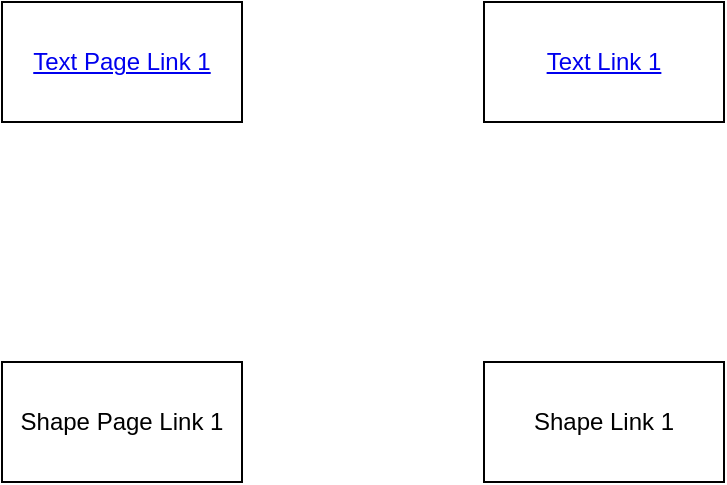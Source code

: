 <mxfile pages="2">
    <diagram id="Apcybv1_2TdogQw9BSl8" name="Page-1">
        <mxGraphModel dx="1283" dy="852" grid="1" gridSize="10" guides="1" tooltips="1" connect="1" arrows="1" fold="1" page="1" pageScale="1" pageWidth="827" pageHeight="1169" math="0" shadow="0">
            <root>
                <mxCell id="0"/>
                <mxCell id="1" parent="0"/>
                <mxCell id="gTFI7yDS5s8AdS1q5MVR-1" value="&lt;a href=&quot;data:page/id,ywT4ct3H2L5pf33UiNoI&quot;&gt;Text Page Link 1&lt;/a&gt;" style="rounded=0;whiteSpace=wrap;html=1;" parent="1" vertex="1">
                    <mxGeometry x="139" y="80" width="120" height="60" as="geometry"/>
                </mxCell>
                <UserObject label="&lt;span&gt;Shape Page Link 1&lt;/span&gt;" link="data:page/id,ywT4ct3H2L5pf33UiNoI" id="gTFI7yDS5s8AdS1q5MVR-2">
                    <mxCell style="rounded=0;whiteSpace=wrap;html=1;" parent="1" vertex="1">
                        <mxGeometry x="139" y="260" width="120" height="60" as="geometry"/>
                    </mxCell>
                </UserObject>
                <mxCell id="gTFI7yDS5s8AdS1q5MVR-3" value="&lt;a href=&quot;https://github.com/rlespinasse/drawio-exporter&quot;&gt;Text Link 1&lt;/a&gt;" style="rounded=0;whiteSpace=wrap;html=1;" parent="1" vertex="1">
                    <mxGeometry x="380" y="80" width="120" height="60" as="geometry"/>
                </mxCell>
                <UserObject label="Shape Link 1" link="https://github.com/rlespinasse/drawio-exporter" id="gTFI7yDS5s8AdS1q5MVR-4">
                    <mxCell style="rounded=0;whiteSpace=wrap;html=1;" parent="1" vertex="1">
                        <mxGeometry x="380" y="260" width="120" height="60" as="geometry"/>
                    </mxCell>
                </UserObject>
            </root>
        </mxGraphModel>
    </diagram>
    <diagram id="ywT4ct3H2L5pf33UiNoI" name="Page-2">
        <mxGraphModel dx="1283" dy="852" grid="1" gridSize="10" guides="1" tooltips="1" connect="1" arrows="1" fold="1" page="1" pageScale="1" pageWidth="827" pageHeight="1169" math="0" shadow="0">
            <root>
                <mxCell id="QeBkafk_o5Iim4rraq1M-0"/>
                <mxCell id="QeBkafk_o5Iim4rraq1M-1" parent="QeBkafk_o5Iim4rraq1M-0"/>
                <mxCell id="SRIjzhtWP4P2p3WCYQ-O-0" value="&lt;a href=&quot;data:page/id,Apcybv1_2TdogQw9BSl8&quot;&gt;Text Page Link 1&lt;/a&gt;" style="rounded=0;whiteSpace=wrap;html=1;" parent="QeBkafk_o5Iim4rraq1M-1" vertex="1">
                    <mxGeometry x="160" y="80" width="120" height="60" as="geometry"/>
                </mxCell>
                <UserObject label="&lt;span&gt;Shape Page Link 1&lt;/span&gt;" link="data:page/id,Apcybv1_2TdogQw9BSl8" id="SRIjzhtWP4P2p3WCYQ-O-1">
                    <mxCell style="rounded=0;whiteSpace=wrap;html=1;" parent="QeBkafk_o5Iim4rraq1M-1" vertex="1">
                        <mxGeometry x="320" y="80" width="120" height="60" as="geometry"/>
                    </mxCell>
                </UserObject>
                <UserObject label="Link&lt;br&gt;on&lt;br&gt;multiple&lt;br&gt;Lines" link="https://github.com/rlespinasse/drawio-exporter" id="SxT9qPL4ZwJQaMqGC58I-0">
                    <mxCell style="rounded=0;whiteSpace=wrap;html=1;" vertex="1" parent="QeBkafk_o5Iim4rraq1M-1">
                        <mxGeometry x="160" y="240" width="120" height="180" as="geometry"/>
                    </mxCell>
                </UserObject>
            </root>
        </mxGraphModel>
    </diagram>
    <diagram id="CADikVZtOXnNAtnzr9LI" name="empty-link">
        &#xa;
        <mxGraphModel dx="1283" dy="626" grid="1" gridSize="10" guides="1" tooltips="1" connect="1" arrows="1" fold="1" page="1" pageScale="1" pageWidth="827" pageHeight="1169" math="0" shadow="0">
            &#xa;
            <root>
                &#xa;
                <mxCell id="1bOqVbvymWL8bxbQuwKf-0"/>
                &#xa;
                <mxCell id="1bOqVbvymWL8bxbQuwKf-1" parent="1bOqVbvymWL8bxbQuwKf-0"/>
                &#xa;
                <mxCell id="kKafoABkOOTirPasNVHp-0" value="&lt;a href=&quot;&quot;&gt;Empty Link&lt;/a&gt;" style="rounded=0;whiteSpace=wrap;html=1;" parent="1bOqVbvymWL8bxbQuwKf-1" vertex="1">
                    &#xa;
                    <mxGeometry x="70" y="60" width="120" height="60" as="geometry"/>
                    &#xa;
                </mxCell>
                &#xa;
            </root>
            &#xa;
        </mxGraphModel>
        &#xa;
    </diagram>
    <diagram id="rDMYwXUe0tAF3LpdPAY4" name="empty-text">
        &#xa;
        <mxGraphModel dx="1283" dy="626" grid="1" gridSize="10" guides="1" tooltips="1" connect="1" arrows="1" fold="1" page="1" pageScale="1" pageWidth="827" pageHeight="1169" math="0" shadow="0">
            &#xa;
            <root>
                &#xa;
                <mxCell id="ftCtVIO6ZRvppXFgZSiD-0"/>
                &#xa;
                <mxCell id="ftCtVIO6ZRvppXFgZSiD-1" parent="ftCtVIO6ZRvppXFgZSiD-0"/>
                &#xa;
                <mxCell id="1gXsmca9gYJdXUQdxCGz-0" value="&lt;a href=&quot;https://github.com/rlespinasse/drawio-exporter&quot;&gt;&lt;/a&gt;" style="rounded=0;whiteSpace=wrap;html=1;" parent="ftCtVIO6ZRvppXFgZSiD-1" vertex="1">
                    &#xa;
                    <mxGeometry x="160" y="100" width="120" height="60" as="geometry"/>
                    &#xa;
                </mxCell>
                &#xa;
            </root>
            &#xa;
        </mxGraphModel>
        &#xa;
    </diagram>
</mxfile>
